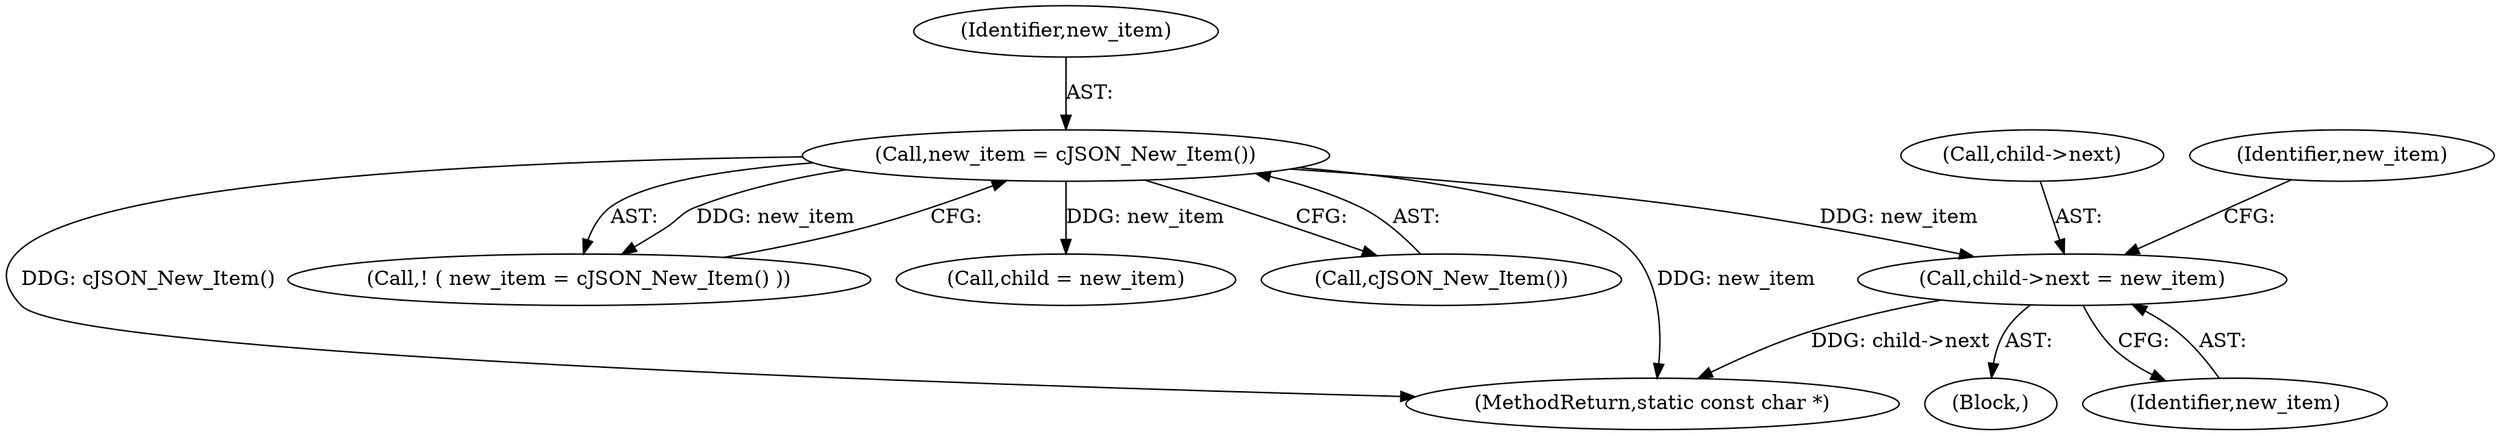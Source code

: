 digraph "1_iperf_91f2fa59e8ed80dfbf400add0164ee0e508e412a_37@pointer" {
"1000213" [label="(Call,child->next = new_item)"];
"1000208" [label="(Call,new_item = cJSON_New_Item())"];
"1000213" [label="(Call,child->next = new_item)"];
"1000275" [label="(MethodReturn,static const char *)"];
"1000209" [label="(Identifier,new_item)"];
"1000207" [label="(Call,! ( new_item = cJSON_New_Item() ))"];
"1000214" [label="(Call,child->next)"];
"1000208" [label="(Call,new_item = cJSON_New_Item())"];
"1000217" [label="(Identifier,new_item)"];
"1000220" [label="(Identifier,new_item)"];
"1000204" [label="(Block,)"];
"1000223" [label="(Call,child = new_item)"];
"1000210" [label="(Call,cJSON_New_Item())"];
"1000213" -> "1000204"  [label="AST: "];
"1000213" -> "1000217"  [label="CFG: "];
"1000214" -> "1000213"  [label="AST: "];
"1000217" -> "1000213"  [label="AST: "];
"1000220" -> "1000213"  [label="CFG: "];
"1000213" -> "1000275"  [label="DDG: child->next"];
"1000208" -> "1000213"  [label="DDG: new_item"];
"1000208" -> "1000207"  [label="AST: "];
"1000208" -> "1000210"  [label="CFG: "];
"1000209" -> "1000208"  [label="AST: "];
"1000210" -> "1000208"  [label="AST: "];
"1000207" -> "1000208"  [label="CFG: "];
"1000208" -> "1000275"  [label="DDG: new_item"];
"1000208" -> "1000275"  [label="DDG: cJSON_New_Item()"];
"1000208" -> "1000207"  [label="DDG: new_item"];
"1000208" -> "1000223"  [label="DDG: new_item"];
}
